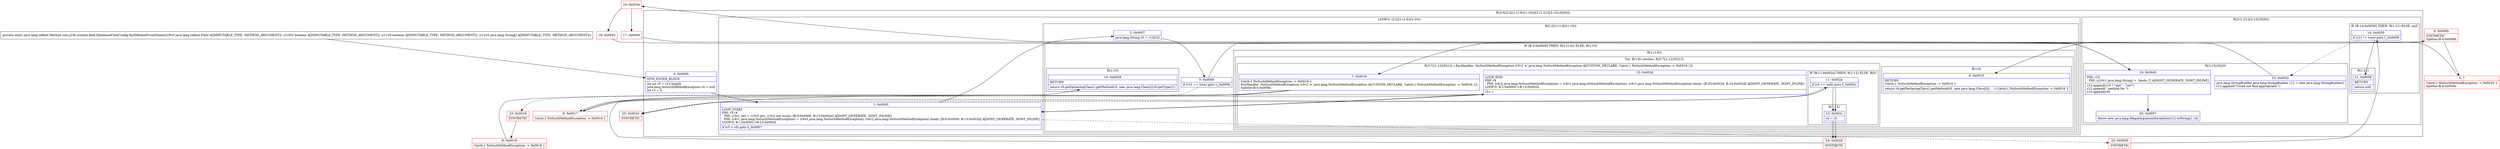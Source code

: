 digraph "CFG forcom.j256.ormlite.field.DatabaseFieldConfig.findMethodFromNames(Ljava\/lang\/reflect\/Field;ZZ[Ljava\/lang\/String;)Ljava\/lang\/reflect\/Method;" {
subgraph cluster_Region_1448338539 {
label = "R(3:0|(2:2|(1:(1:6))(1:10))|(2:(1:21)|(3:15|19|20)))";
node [shape=record,color=blue];
Node_0 [shape=record,label="{0\:\ 0x0000|MTH_ENTER_BLOCK\l|int int r0 = r12.length\ljava.lang.NoSuchMethodException r4 = null\lint r3 = 0\l}"];
subgraph cluster_LoopRegion_1063538573 {
label = "LOOP:0: (2:2|(1:(1:6))(1:10))";
node [shape=record,color=blue];
Node_1 [shape=record,label="{1\:\ 0x0005|LOOP_START\lPHI: r3 r4 \l  PHI: (r3v1 int) = (r3v0 int), (r3v2 int) binds: [B:0:0x0000, B:13:0x002d] A[DONT_GENERATE, DONT_INLINE]\l  PHI: (r4v1 java.lang.NoSuchMethodException) = (r4v0 java.lang.NoSuchMethodException), (r4v2 java.lang.NoSuchMethodException) binds: [B:0:0x0000, B:13:0x002d] A[DONT_GENERATE, DONT_INLINE]\lLOOP:0: B:1:0x0005\-\>B:13:0x002d\l|if (r3 \< r0) goto L_0x0007\l}"];
subgraph cluster_Region_93045167 {
label = "R(2:2|(1:(1:6))(1:10))";
node [shape=record,color=blue];
Node_2 [shape=record,label="{2\:\ 0x0007|java.lang.String r5 = r12[r3]\l}"];
subgraph cluster_IfRegion_2037808130 {
label = "IF [B:3:0x0009] THEN: R(1:(1:6)) ELSE: R(1:10)";
node [shape=record,color=blue];
Node_3 [shape=record,label="{3\:\ 0x0009|if (r10 == true) goto L_0x000b\l}"];
subgraph cluster_Region_853653982 {
label = "R(1:(1:6))";
node [shape=record,color=blue];
subgraph cluster_TryCatchRegion_568890465 {
label = "Try: R(1:6) catches: R(3:7|(1:12)(0)|13)";
node [shape=record,color=blue];
subgraph cluster_Region_1170761616 {
label = "R(1:6)";
node [shape=record,color=blue];
Node_6 [shape=record,label="{6\:\ 0x0015|RETURN\lCatch:\{ NoSuchMethodException \-\> 0x0016 \}\l|return r9.getDeclaringClass().getMethod(r5, new java.lang.Class[0])     \/\/ Catch:\{ NoSuchMethodException \-\> 0x0016 \}\l}"];
}
subgraph cluster_Region_1733466081 {
label = "R(3:7|(1:12)(0)|13) | ExcHandler: NoSuchMethodException (r5v2 'e' java.lang.NoSuchMethodException A[CUSTOM_DECLARE, Catch:\{ NoSuchMethodException \-\> 0x0016 \}])\l";
node [shape=record,color=blue];
Node_7 [shape=record,label="{7\:\ 0x0016|Catch:\{ NoSuchMethodException \-\> 0x0016 \}\lExcHandler: NoSuchMethodException (r5v2 'e' java.lang.NoSuchMethodException A[CUSTOM_DECLARE, Catch:\{ NoSuchMethodException \-\> 0x0016 \}])\lSplitter:B:4:0x000b\l}"];
subgraph cluster_IfRegion_862879147 {
label = "IF [B:11:0x002a] THEN: R(1:12) ELSE: R(0)";
node [shape=record,color=blue];
Node_11 [shape=record,label="{11\:\ 0x002a|if (r4 == null) goto L_0x002c\l}"];
subgraph cluster_Region_1291180501 {
label = "R(1:12)";
node [shape=record,color=blue];
Node_12 [shape=record,label="{12\:\ 0x002c|r4 = r5\l}"];
}
subgraph cluster_Region_318375211 {
label = "R(0)";
node [shape=record,color=blue];
}
}
Node_13 [shape=record,label="{13\:\ 0x002d|LOOP_END\lPHI: r4 \l  PHI: (r4v2 java.lang.NoSuchMethodException) = (r4v1 java.lang.NoSuchMethodException), (r4v3 java.lang.NoSuchMethodException) binds: [B:25:0x002d, B:24:0x002d] A[DONT_GENERATE, DONT_INLINE]\lLOOP:0: B:1:0x0005\-\>B:13:0x002d\l|r3++\l}"];
}
}
}
subgraph cluster_Region_48283415 {
label = "R(1:10)";
node [shape=record,color=blue];
Node_10 [shape=record,label="{10\:\ 0x0029|RETURN\l|return r9.getDeclaringClass().getMethod(r5, new java.lang.Class[]\{r9.getType()\})\l}"];
}
}
}
}
subgraph cluster_Region_1487338778 {
label = "R(2:(1:21)|(3:15|19|20))";
node [shape=record,color=blue];
subgraph cluster_IfRegion_1731625113 {
label = "IF [B:14:0x0030] THEN: R(1:21) ELSE: null";
node [shape=record,color=blue];
Node_14 [shape=record,label="{14\:\ 0x0030|if (r11 != true) goto L_0x0058\l}"];
subgraph cluster_Region_43539330 {
label = "R(1:21)";
node [shape=record,color=blue];
Node_21 [shape=record,label="{21\:\ 0x0058|RETURN\l|return null\l}"];
}
}
subgraph cluster_Region_2060953361 {
label = "R(3:15|19|20)";
node [shape=record,color=blue];
Node_15 [shape=record,label="{15\:\ 0x0032|java.lang.StringBuilder java.lang.StringBuilder r12 = new java.lang.StringBuilder()\lr12.append(\"Could not find appropriate \")\l}"];
Node_19 [shape=record,label="{19\:\ 0x0045|PHI: r10 \l  PHI: (r10v1 java.lang.String) =  binds: [] A[DONT_GENERATE, DONT_INLINE]\l|r12.append(r10 ? \"get\" : \"set\")\lr12.append(\" method for \")\lr12.append(r9)\l}"];
Node_20 [shape=record,label="{20\:\ 0x0057|throw new java.lang.IllegalArgumentException(r12.toString(), r4)\l}"];
}
}
}
subgraph cluster_Region_1733466081 {
label = "R(3:7|(1:12)(0)|13) | ExcHandler: NoSuchMethodException (r5v2 'e' java.lang.NoSuchMethodException A[CUSTOM_DECLARE, Catch:\{ NoSuchMethodException \-\> 0x0016 \}])\l";
node [shape=record,color=blue];
Node_7 [shape=record,label="{7\:\ 0x0016|Catch:\{ NoSuchMethodException \-\> 0x0016 \}\lExcHandler: NoSuchMethodException (r5v2 'e' java.lang.NoSuchMethodException A[CUSTOM_DECLARE, Catch:\{ NoSuchMethodException \-\> 0x0016 \}])\lSplitter:B:4:0x000b\l}"];
subgraph cluster_IfRegion_862879147 {
label = "IF [B:11:0x002a] THEN: R(1:12) ELSE: R(0)";
node [shape=record,color=blue];
Node_11 [shape=record,label="{11\:\ 0x002a|if (r4 == null) goto L_0x002c\l}"];
subgraph cluster_Region_1291180501 {
label = "R(1:12)";
node [shape=record,color=blue];
Node_12 [shape=record,label="{12\:\ 0x002c|r4 = r5\l}"];
}
subgraph cluster_Region_318375211 {
label = "R(0)";
node [shape=record,color=blue];
}
}
Node_13 [shape=record,label="{13\:\ 0x002d|LOOP_END\lPHI: r4 \l  PHI: (r4v2 java.lang.NoSuchMethodException) = (r4v1 java.lang.NoSuchMethodException), (r4v3 java.lang.NoSuchMethodException) binds: [B:25:0x002d, B:24:0x002d] A[DONT_GENERATE, DONT_INLINE]\lLOOP:0: B:1:0x0005\-\>B:13:0x002d\l|r3++\l}"];
}
Node_4 [shape=record,color=red,label="{4\:\ 0x000b|SYNTHETIC\lSplitter:B:4:0x000b\l}"];
Node_5 [shape=record,color=red,label="{5\:\ ?|Catch:\{ NoSuchMethodException \-\> 0x0016 \}\lSplitter:B:4:0x000b\l}"];
Node_8 [shape=record,color=red,label="{8\:\ 0x0017|Catch:\{ NoSuchMethodException \-\> 0x0016 \}\l}"];
Node_9 [shape=record,color=red,label="{9\:\ 0x0018|Catch:\{ NoSuchMethodException \-\> 0x0016 \}\l}"];
Node_16 [shape=record,color=red,label="{16\:\ 0x003e}"];
Node_17 [shape=record,color=red,label="{17\:\ 0x0040}"];
Node_18 [shape=record,color=red,label="{18\:\ 0x0043}"];
Node_22 [shape=record,color=red,label="{22\:\ 0x0030|SYNTHETIC\l}"];
Node_23 [shape=record,color=red,label="{23\:\ 0x0018|SYNTHETIC\l}"];
Node_24 [shape=record,color=red,label="{24\:\ 0x002d|SYNTHETIC\l}"];
Node_25 [shape=record,color=red,label="{25\:\ 0x002d|SYNTHETIC\l}"];
MethodNode[shape=record,label="{private static java.lang.reflect.Method com.j256.ormlite.field.DatabaseFieldConfig.findMethodFromNames((r9v0 java.lang.reflect.Field A[IMMUTABLE_TYPE, METHOD_ARGUMENT]), (r10v0 boolean A[IMMUTABLE_TYPE, METHOD_ARGUMENT]), (r11v0 boolean A[IMMUTABLE_TYPE, METHOD_ARGUMENT]), (r12v0 java.lang.String[] A[IMMUTABLE_TYPE, METHOD_ARGUMENT])) }"];
MethodNode -> Node_0;
Node_0 -> Node_1;
Node_1 -> Node_2;
Node_1 -> Node_22[style=dashed];
Node_2 -> Node_3;
Node_3 -> Node_4;
Node_3 -> Node_23[style=dashed];
Node_7 -> Node_8;
Node_11 -> Node_12;
Node_11 -> Node_25[style=dashed];
Node_12 -> Node_24;
Node_13 -> Node_1;
Node_14 -> Node_15[style=dashed];
Node_14 -> Node_21;
Node_15 -> Node_16;
Node_19 -> Node_20;
Node_7 -> Node_8;
Node_11 -> Node_12;
Node_11 -> Node_25[style=dashed];
Node_12 -> Node_24;
Node_13 -> Node_1;
Node_4 -> Node_5;
Node_4 -> Node_7;
Node_5 -> Node_6;
Node_8 -> Node_11;
Node_9 -> Node_10;
Node_16 -> Node_17;
Node_16 -> Node_18;
Node_17 -> Node_19;
Node_18 -> Node_19;
Node_22 -> Node_14;
Node_23 -> Node_9;
Node_24 -> Node_13;
Node_25 -> Node_13;
}

